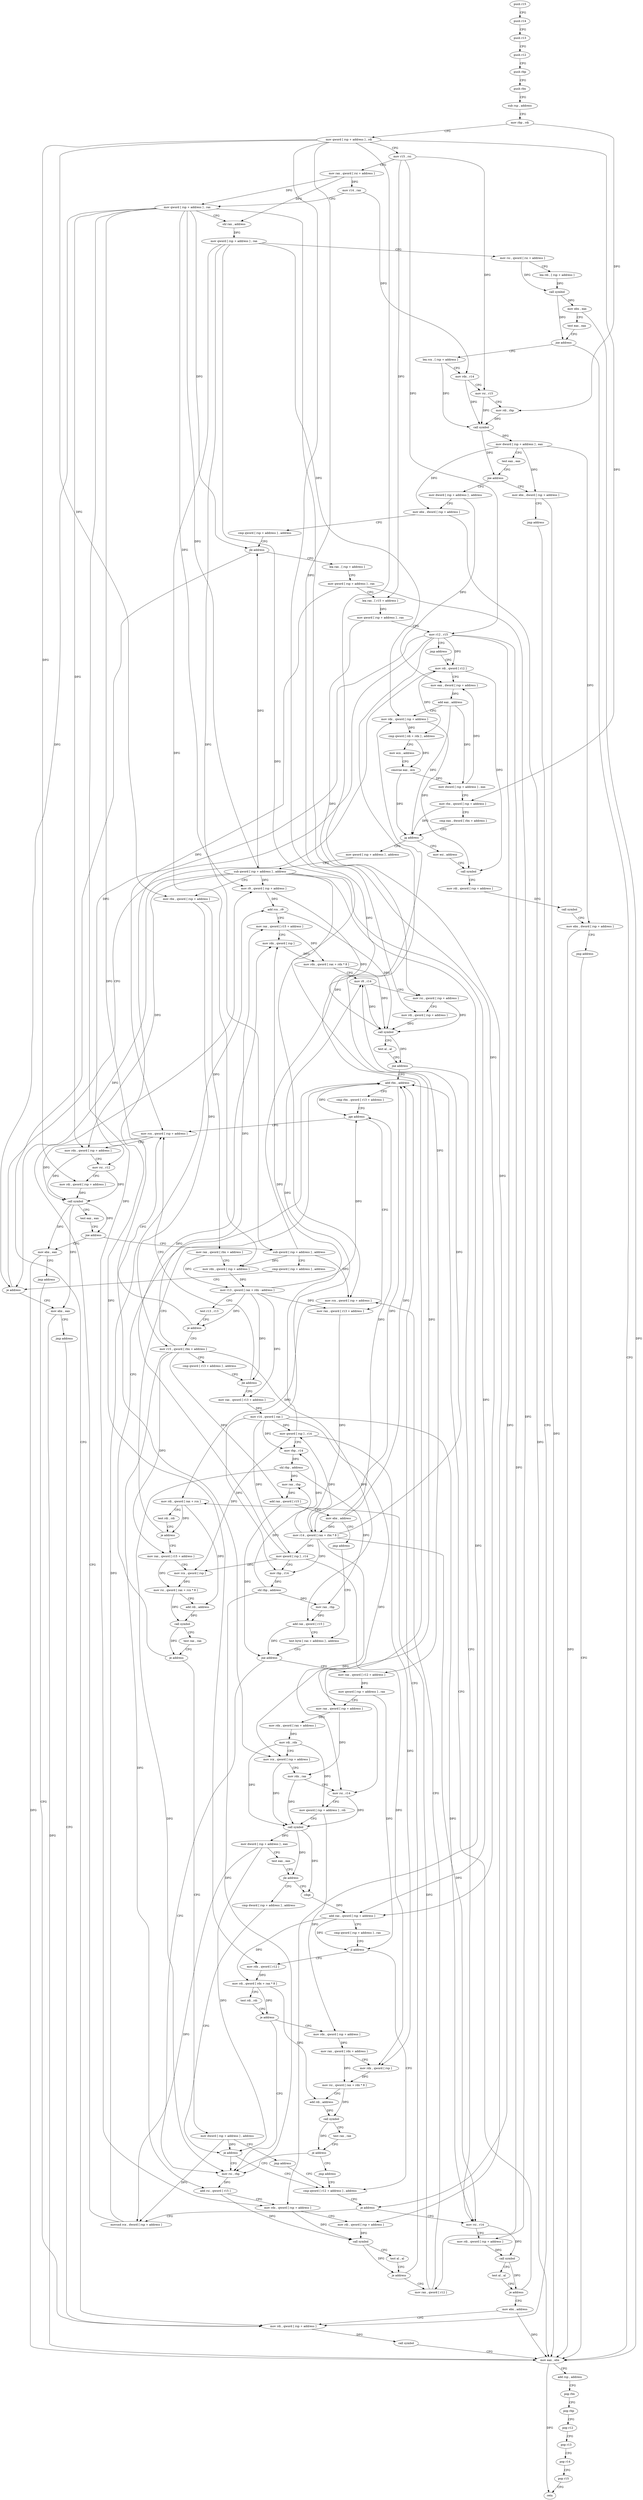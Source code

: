 digraph "func" {
"252934" [label = "push r15" ]
"252936" [label = "push r14" ]
"252938" [label = "push r13" ]
"252940" [label = "push r12" ]
"252942" [label = "push rbp" ]
"252943" [label = "push rbx" ]
"252944" [label = "sub rsp , address" ]
"252948" [label = "mov rbp , rdi" ]
"252951" [label = "mov qword [ rsp + address ] , rdi" ]
"252956" [label = "mov r15 , rsi" ]
"252959" [label = "mov rax , qword [ rsi + address ]" ]
"252963" [label = "mov r14 , rax" ]
"252966" [label = "mov qword [ rsp + address ] , rax" ]
"252971" [label = "shl rax , address" ]
"252975" [label = "mov qword [ rsp + address ] , rax" ]
"252980" [label = "mov rsi , qword [ rsi + address ]" ]
"252984" [label = "lea rdi , [ rsp + address ]" ]
"252989" [label = "call symbol" ]
"252994" [label = "mov ebx , eax" ]
"252996" [label = "test eax , eax" ]
"252998" [label = "jne address" ]
"253673" [label = "mov eax , ebx" ]
"253004" [label = "lea rcx , [ rsp + address ]" ]
"253675" [label = "add rsp , address" ]
"253679" [label = "pop rbx" ]
"253680" [label = "pop rbp" ]
"253681" [label = "pop r12" ]
"253683" [label = "pop r13" ]
"253685" [label = "pop r14" ]
"253687" [label = "pop r15" ]
"253689" [label = "retn" ]
"253009" [label = "mov rdx , r14" ]
"253012" [label = "mov rsi , r15" ]
"253015" [label = "mov rdi , rbp" ]
"253018" [label = "call symbol" ]
"253023" [label = "mov dword [ rsp + address ] , eax" ]
"253027" [label = "test eax , eax" ]
"253029" [label = "jne address" ]
"253652" [label = "mov ebx , dword [ rsp + address ]" ]
"253035" [label = "mov dword [ rsp + address ] , address" ]
"253656" [label = "jmp address" ]
"253663" [label = "mov rdi , qword [ rsp + address ]" ]
"253043" [label = "mov ebx , dword [ rsp + address ]" ]
"253047" [label = "cmp qword [ rsp + address ] , address" ]
"253053" [label = "jle address" ]
"253059" [label = "lea rax , [ rsp + address ]" ]
"253668" [label = "call symbol" ]
"253064" [label = "mov qword [ rsp + address ] , rax" ]
"253069" [label = "lea rax , [ r15 + address ]" ]
"253073" [label = "mov qword [ rsp + address ] , rax" ]
"253078" [label = "mov r12 , r15" ]
"253081" [label = "jmp address" ]
"253496" [label = "mov rdi , qword [ r12 ]" ]
"253500" [label = "mov eax , dword [ rsp + address ]" ]
"253504" [label = "add eax , address" ]
"253507" [label = "mov rdx , qword [ rsp + address ]" ]
"253512" [label = "cmp qword [ rdi + rdx ] , address" ]
"253517" [label = "mov ecx , address" ]
"253522" [label = "cmovne eax , ecx" ]
"253525" [label = "mov dword [ rsp + address ] , eax" ]
"253529" [label = "mov rbx , qword [ rsp + address ]" ]
"253534" [label = "cmp eax , dword [ rbx + address ]" ]
"253540" [label = "jg address" ]
"253086" [label = "mov esi , address" ]
"253546" [label = "mov qword [ rsp + address ] , address" ]
"253091" [label = "call symbol" ]
"253096" [label = "mov rdi , qword [ rsp + address ]" ]
"253101" [label = "call symbol" ]
"253106" [label = "mov ebx , dword [ rsp + address ]" ]
"253110" [label = "jmp address" ]
"253555" [label = "sub qword [ rsp + address ] , address" ]
"253561" [label = "mov rbx , qword [ rsp + address ]" ]
"253566" [label = "mov rax , qword [ rbx + address ]" ]
"253573" [label = "mov rdx , qword [ rsp + address ]" ]
"253578" [label = "mov r13 , qword [ rax + rdx - address ]" ]
"253583" [label = "test r13 , r13" ]
"253586" [label = "je address" ]
"253447" [label = "mov rcx , qword [ rsp + address ]" ]
"253592" [label = "mov r15 , qword [ rbx + address ]" ]
"253452" [label = "mov rdx , qword [ rsp + address ]" ]
"253457" [label = "mov rsi , r12" ]
"253460" [label = "mov rdi , qword [ rsp + address ]" ]
"253465" [label = "call symbol" ]
"253470" [label = "test eax , eax" ]
"253472" [label = "jne address" ]
"253644" [label = "mov ebx , eax" ]
"253478" [label = "sub qword [ rsp + address ] , address" ]
"253599" [label = "cmp qword [ r13 + address ] , address" ]
"253604" [label = "jle address" ]
"253610" [label = "mov rax , qword [ r13 + address ]" ]
"253646" [label = "jmp address" ]
"253484" [label = "cmp qword [ rsp + address ] , address" ]
"253490" [label = "je address" ]
"253648" [label = "mov ebx , eax" ]
"253614" [label = "mov r14 , qword [ rax ]" ]
"253617" [label = "mov qword [ rsp ] , r14" ]
"253621" [label = "mov rbp , r14" ]
"253624" [label = "shl rbp , address" ]
"253628" [label = "mov rax , rbp" ]
"253631" [label = "add rax , qword [ r15 ]" ]
"253634" [label = "mov ebx , address" ]
"253639" [label = "jmp address" ]
"253355" [label = "test byte [ rax + address ] , address" ]
"253650" [label = "jmp address" ]
"253359" [label = "jne address" ]
"253115" [label = "mov rax , qword [ r12 + address ]" ]
"253365" [label = "mov rsi , rbp" ]
"253120" [label = "mov qword [ rsp + address ] , rax" ]
"253125" [label = "mov rax , qword [ rsp + address ]" ]
"253130" [label = "mov rdx , qword [ rax + address ]" ]
"253137" [label = "mov rdi , rdx" ]
"253140" [label = "mov rcx , qword [ rsp + address ]" ]
"253145" [label = "mov rdx , rax" ]
"253148" [label = "mov rsi , r14" ]
"253151" [label = "mov qword [ rsp + address ] , rdi" ]
"253156" [label = "call symbol" ]
"253161" [label = "mov dword [ rsp + address ] , eax" ]
"253165" [label = "test eax , eax" ]
"253167" [label = "jle address" ]
"253237" [label = "cmp dword [ rsp + address ] , address" ]
"253169" [label = "cdqe" ]
"253368" [label = "add rsi , qword [ r15 ]" ]
"253371" [label = "mov rdx , qword [ rsp + address ]" ]
"253376" [label = "mov rdi , qword [ rsp + address ]" ]
"253381" [label = "call symbol" ]
"253386" [label = "test al , al" ]
"253388" [label = "je address" ]
"253320" [label = "add rbx , address" ]
"253390" [label = "mov rax , qword [ r12 ]" ]
"253242" [label = "je address" ]
"253244" [label = "cmp qword [ r12 + address ] , address" ]
"253171" [label = "add rax , qword [ rsp + address ]" ]
"253176" [label = "cmp qword [ rsp + address ] , rax" ]
"253181" [label = "jl address" ]
"253183" [label = "mov rdx , qword [ r12 ]" ]
"253324" [label = "cmp rbx , qword [ r13 + address ]" ]
"253328" [label = "jge address" ]
"253330" [label = "mov rax , qword [ r13 + address ]" ]
"253394" [label = "mov rcx , qword [ rsp + address ]" ]
"253399" [label = "mov rdi , qword [ rax + rcx ]" ]
"253403" [label = "test rdi , rdi" ]
"253406" [label = "je address" ]
"253408" [label = "mov rax , qword [ r15 + address ]" ]
"253250" [label = "je address" ]
"253299" [label = "mov rsi , r14" ]
"253252" [label = "movsxd rcx , dword [ rsp + address ]" ]
"253187" [label = "mov rdi , qword [ rdx + rax * 8 ]" ]
"253191" [label = "test rdi , rdi" ]
"253194" [label = "je address" ]
"253200" [label = "mov rdx , qword [ rsp + address ]" ]
"253334" [label = "mov r14 , qword [ rax + rbx * 8 ]" ]
"253338" [label = "mov qword [ rsp ] , r14" ]
"253342" [label = "mov rbp , r14" ]
"253345" [label = "shl rbp , address" ]
"253349" [label = "mov rax , rbp" ]
"253352" [label = "add rax , qword [ r15 ]" ]
"253412" [label = "mov rcx , qword [ rsp ]" ]
"253416" [label = "mov rsi , qword [ rax + rcx * 8 ]" ]
"253420" [label = "add rdi , address" ]
"253424" [label = "call symbol" ]
"253429" [label = "test rax , rax" ]
"253432" [label = "je address" ]
"253434" [label = "mov dword [ rsp + address ] , address" ]
"253302" [label = "mov rdi , qword [ rsp + address ]" ]
"253307" [label = "call symbol" ]
"253312" [label = "test al , al" ]
"253314" [label = "je address" ]
"253658" [label = "mov ebx , address" ]
"253257" [label = "mov r9 , qword [ rsp + address ]" ]
"253262" [label = "add rcx , r9" ]
"253265" [label = "mov rax , qword [ r15 + address ]" ]
"253269" [label = "mov rdx , qword [ rsp ]" ]
"253273" [label = "mov rdx , qword [ rax + rdx * 8 ]" ]
"253277" [label = "mov r8 , r14" ]
"253280" [label = "mov rsi , qword [ rsp + address ]" ]
"253285" [label = "mov rdi , qword [ rsp + address ]" ]
"253290" [label = "call symbol" ]
"253295" [label = "test al , al" ]
"253297" [label = "jne address" ]
"253205" [label = "mov rax , qword [ rdx + address ]" ]
"253209" [label = "mov rdx , qword [ rsp ]" ]
"253213" [label = "mov rsi , qword [ rax + rdx * 8 ]" ]
"253217" [label = "add rdi , address" ]
"253221" [label = "call symbol" ]
"253226" [label = "test rax , rax" ]
"253229" [label = "je address" ]
"253235" [label = "jmp address" ]
"253442" [label = "jmp address" ]
"252934" -> "252936" [ label = "CFG" ]
"252936" -> "252938" [ label = "CFG" ]
"252938" -> "252940" [ label = "CFG" ]
"252940" -> "252942" [ label = "CFG" ]
"252942" -> "252943" [ label = "CFG" ]
"252943" -> "252944" [ label = "CFG" ]
"252944" -> "252948" [ label = "CFG" ]
"252948" -> "252951" [ label = "CFG" ]
"252948" -> "253015" [ label = "DFG" ]
"252951" -> "252956" [ label = "CFG" ]
"252951" -> "253529" [ label = "DFG" ]
"252951" -> "253561" [ label = "DFG" ]
"252951" -> "253460" [ label = "DFG" ]
"252951" -> "253125" [ label = "DFG" ]
"252951" -> "253376" [ label = "DFG" ]
"252951" -> "253285" [ label = "DFG" ]
"252956" -> "252959" [ label = "CFG" ]
"252956" -> "253012" [ label = "DFG" ]
"252956" -> "253069" [ label = "DFG" ]
"252956" -> "253078" [ label = "DFG" ]
"252959" -> "252963" [ label = "DFG" ]
"252959" -> "252966" [ label = "DFG" ]
"252959" -> "252971" [ label = "DFG" ]
"252963" -> "252966" [ label = "CFG" ]
"252963" -> "253009" [ label = "DFG" ]
"252966" -> "252971" [ label = "CFG" ]
"252966" -> "253053" [ label = "DFG" ]
"252966" -> "253555" [ label = "DFG" ]
"252966" -> "253452" [ label = "DFG" ]
"252966" -> "253490" [ label = "DFG" ]
"252966" -> "253140" [ label = "DFG" ]
"252966" -> "253371" [ label = "DFG" ]
"252966" -> "253171" [ label = "DFG" ]
"252966" -> "253257" [ label = "DFG" ]
"252971" -> "252975" [ label = "DFG" ]
"252975" -> "252980" [ label = "CFG" ]
"252975" -> "253507" [ label = "DFG" ]
"252975" -> "253573" [ label = "DFG" ]
"252975" -> "253478" [ label = "DFG" ]
"252975" -> "253394" [ label = "DFG" ]
"252980" -> "252984" [ label = "CFG" ]
"252980" -> "252989" [ label = "DFG" ]
"252984" -> "252989" [ label = "DFG" ]
"252989" -> "252994" [ label = "DFG" ]
"252989" -> "252998" [ label = "DFG" ]
"252994" -> "252996" [ label = "CFG" ]
"252994" -> "253673" [ label = "DFG" ]
"252996" -> "252998" [ label = "CFG" ]
"252998" -> "253673" [ label = "CFG" ]
"252998" -> "253004" [ label = "CFG" ]
"253673" -> "253675" [ label = "CFG" ]
"253673" -> "253689" [ label = "DFG" ]
"253004" -> "253009" [ label = "CFG" ]
"253004" -> "253018" [ label = "DFG" ]
"253675" -> "253679" [ label = "CFG" ]
"253679" -> "253680" [ label = "CFG" ]
"253680" -> "253681" [ label = "CFG" ]
"253681" -> "253683" [ label = "CFG" ]
"253683" -> "253685" [ label = "CFG" ]
"253685" -> "253687" [ label = "CFG" ]
"253687" -> "253689" [ label = "CFG" ]
"253009" -> "253012" [ label = "CFG" ]
"253009" -> "253018" [ label = "DFG" ]
"253012" -> "253015" [ label = "CFG" ]
"253012" -> "253018" [ label = "DFG" ]
"253015" -> "253018" [ label = "DFG" ]
"253018" -> "253023" [ label = "DFG" ]
"253018" -> "253029" [ label = "DFG" ]
"253023" -> "253027" [ label = "CFG" ]
"253023" -> "253652" [ label = "DFG" ]
"253023" -> "253043" [ label = "DFG" ]
"253023" -> "253106" [ label = "DFG" ]
"253027" -> "253029" [ label = "CFG" ]
"253029" -> "253652" [ label = "CFG" ]
"253029" -> "253035" [ label = "CFG" ]
"253652" -> "253656" [ label = "CFG" ]
"253652" -> "253673" [ label = "DFG" ]
"253035" -> "253043" [ label = "CFG" ]
"253035" -> "253500" [ label = "DFG" ]
"253656" -> "253663" [ label = "CFG" ]
"253663" -> "253668" [ label = "DFG" ]
"253043" -> "253047" [ label = "CFG" ]
"253043" -> "253673" [ label = "DFG" ]
"253047" -> "253053" [ label = "CFG" ]
"253053" -> "253663" [ label = "CFG" ]
"253053" -> "253059" [ label = "CFG" ]
"253059" -> "253064" [ label = "CFG" ]
"253668" -> "253673" [ label = "CFG" ]
"253064" -> "253069" [ label = "CFG" ]
"253064" -> "253447" [ label = "DFG" ]
"253064" -> "253302" [ label = "DFG" ]
"253069" -> "253073" [ label = "DFG" ]
"253073" -> "253078" [ label = "CFG" ]
"253073" -> "253280" [ label = "DFG" ]
"253078" -> "253081" [ label = "CFG" ]
"253078" -> "253496" [ label = "DFG" ]
"253078" -> "253457" [ label = "DFG" ]
"253078" -> "253115" [ label = "DFG" ]
"253078" -> "253390" [ label = "DFG" ]
"253078" -> "253250" [ label = "DFG" ]
"253078" -> "253183" [ label = "DFG" ]
"253081" -> "253496" [ label = "CFG" ]
"253496" -> "253500" [ label = "CFG" ]
"253496" -> "253512" [ label = "DFG" ]
"253496" -> "253091" [ label = "DFG" ]
"253500" -> "253504" [ label = "DFG" ]
"253504" -> "253507" [ label = "CFG" ]
"253504" -> "253525" [ label = "DFG" ]
"253504" -> "253540" [ label = "DFG" ]
"253507" -> "253512" [ label = "DFG" ]
"253507" -> "253091" [ label = "DFG" ]
"253512" -> "253517" [ label = "CFG" ]
"253512" -> "253522" [ label = "DFG" ]
"253517" -> "253522" [ label = "CFG" ]
"253522" -> "253525" [ label = "DFG" ]
"253522" -> "253540" [ label = "DFG" ]
"253525" -> "253529" [ label = "CFG" ]
"253525" -> "253500" [ label = "DFG" ]
"253529" -> "253534" [ label = "CFG" ]
"253529" -> "253540" [ label = "DFG" ]
"253534" -> "253540" [ label = "CFG" ]
"253540" -> "253086" [ label = "CFG" ]
"253540" -> "253546" [ label = "CFG" ]
"253086" -> "253091" [ label = "CFG" ]
"253546" -> "253555" [ label = "CFG" ]
"253091" -> "253096" [ label = "CFG" ]
"253096" -> "253101" [ label = "DFG" ]
"253101" -> "253106" [ label = "CFG" ]
"253106" -> "253110" [ label = "CFG" ]
"253106" -> "253673" [ label = "DFG" ]
"253110" -> "253673" [ label = "CFG" ]
"253555" -> "253561" [ label = "CFG" ]
"253555" -> "253053" [ label = "DFG" ]
"253555" -> "253452" [ label = "DFG" ]
"253555" -> "253490" [ label = "DFG" ]
"253555" -> "253140" [ label = "DFG" ]
"253555" -> "253371" [ label = "DFG" ]
"253555" -> "253171" [ label = "DFG" ]
"253555" -> "253257" [ label = "DFG" ]
"253561" -> "253566" [ label = "DFG" ]
"253561" -> "253592" [ label = "DFG" ]
"253566" -> "253573" [ label = "CFG" ]
"253566" -> "253578" [ label = "DFG" ]
"253573" -> "253578" [ label = "DFG" ]
"253578" -> "253583" [ label = "CFG" ]
"253578" -> "253586" [ label = "DFG" ]
"253578" -> "253604" [ label = "DFG" ]
"253578" -> "253610" [ label = "DFG" ]
"253578" -> "253328" [ label = "DFG" ]
"253578" -> "253330" [ label = "DFG" ]
"253583" -> "253586" [ label = "CFG" ]
"253586" -> "253447" [ label = "CFG" ]
"253586" -> "253592" [ label = "CFG" ]
"253447" -> "253452" [ label = "CFG" ]
"253447" -> "253465" [ label = "DFG" ]
"253592" -> "253599" [ label = "CFG" ]
"253592" -> "253631" [ label = "DFG" ]
"253592" -> "253368" [ label = "DFG" ]
"253592" -> "253352" [ label = "DFG" ]
"253592" -> "253408" [ label = "DFG" ]
"253592" -> "253265" [ label = "DFG" ]
"253452" -> "253457" [ label = "CFG" ]
"253452" -> "253465" [ label = "DFG" ]
"253457" -> "253460" [ label = "CFG" ]
"253457" -> "253465" [ label = "DFG" ]
"253460" -> "253465" [ label = "DFG" ]
"253465" -> "253470" [ label = "CFG" ]
"253465" -> "253472" [ label = "DFG" ]
"253465" -> "253644" [ label = "DFG" ]
"253465" -> "253648" [ label = "DFG" ]
"253470" -> "253472" [ label = "CFG" ]
"253472" -> "253644" [ label = "CFG" ]
"253472" -> "253478" [ label = "CFG" ]
"253644" -> "253646" [ label = "CFG" ]
"253644" -> "253673" [ label = "DFG" ]
"253478" -> "253484" [ label = "CFG" ]
"253478" -> "253507" [ label = "DFG" ]
"253478" -> "253573" [ label = "DFG" ]
"253478" -> "253394" [ label = "DFG" ]
"253599" -> "253604" [ label = "CFG" ]
"253604" -> "253447" [ label = "CFG" ]
"253604" -> "253610" [ label = "CFG" ]
"253610" -> "253614" [ label = "DFG" ]
"253646" -> "253663" [ label = "CFG" ]
"253484" -> "253490" [ label = "CFG" ]
"253490" -> "253648" [ label = "CFG" ]
"253490" -> "253496" [ label = "CFG" ]
"253648" -> "253650" [ label = "CFG" ]
"253648" -> "253673" [ label = "DFG" ]
"253614" -> "253617" [ label = "DFG" ]
"253614" -> "253621" [ label = "DFG" ]
"253614" -> "253148" [ label = "DFG" ]
"253614" -> "253338" [ label = "DFG" ]
"253614" -> "253342" [ label = "DFG" ]
"253614" -> "253299" [ label = "DFG" ]
"253614" -> "253277" [ label = "DFG" ]
"253617" -> "253621" [ label = "CFG" ]
"253617" -> "253412" [ label = "DFG" ]
"253617" -> "253269" [ label = "DFG" ]
"253617" -> "253209" [ label = "DFG" ]
"253621" -> "253624" [ label = "DFG" ]
"253624" -> "253628" [ label = "DFG" ]
"253624" -> "253365" [ label = "DFG" ]
"253624" -> "253349" [ label = "DFG" ]
"253628" -> "253631" [ label = "DFG" ]
"253631" -> "253634" [ label = "CFG" ]
"253631" -> "253359" [ label = "DFG" ]
"253634" -> "253639" [ label = "CFG" ]
"253634" -> "253320" [ label = "DFG" ]
"253634" -> "253328" [ label = "DFG" ]
"253634" -> "253334" [ label = "DFG" ]
"253639" -> "253355" [ label = "CFG" ]
"253355" -> "253359" [ label = "CFG" ]
"253650" -> "253663" [ label = "CFG" ]
"253359" -> "253115" [ label = "CFG" ]
"253359" -> "253365" [ label = "CFG" ]
"253115" -> "253120" [ label = "DFG" ]
"253365" -> "253368" [ label = "DFG" ]
"253120" -> "253125" [ label = "CFG" ]
"253120" -> "253181" [ label = "DFG" ]
"253125" -> "253130" [ label = "DFG" ]
"253125" -> "253145" [ label = "DFG" ]
"253130" -> "253137" [ label = "DFG" ]
"253137" -> "253140" [ label = "CFG" ]
"253137" -> "253151" [ label = "DFG" ]
"253137" -> "253156" [ label = "DFG" ]
"253140" -> "253145" [ label = "CFG" ]
"253140" -> "253156" [ label = "DFG" ]
"253145" -> "253148" [ label = "CFG" ]
"253145" -> "253156" [ label = "DFG" ]
"253148" -> "253151" [ label = "CFG" ]
"253148" -> "253156" [ label = "DFG" ]
"253151" -> "253156" [ label = "CFG" ]
"253151" -> "253200" [ label = "DFG" ]
"253156" -> "253161" [ label = "DFG" ]
"253156" -> "253167" [ label = "DFG" ]
"253156" -> "253169" [ label = "DFG" ]
"253161" -> "253165" [ label = "CFG" ]
"253161" -> "253242" [ label = "DFG" ]
"253161" -> "253252" [ label = "DFG" ]
"253165" -> "253167" [ label = "CFG" ]
"253167" -> "253237" [ label = "CFG" ]
"253167" -> "253169" [ label = "CFG" ]
"253237" -> "253242" [ label = "CFG" ]
"253169" -> "253171" [ label = "DFG" ]
"253368" -> "253371" [ label = "CFG" ]
"253368" -> "253381" [ label = "DFG" ]
"253371" -> "253376" [ label = "CFG" ]
"253371" -> "253381" [ label = "DFG" ]
"253376" -> "253381" [ label = "DFG" ]
"253381" -> "253386" [ label = "CFG" ]
"253381" -> "253388" [ label = "DFG" ]
"253386" -> "253388" [ label = "CFG" ]
"253388" -> "253320" [ label = "CFG" ]
"253388" -> "253390" [ label = "CFG" ]
"253320" -> "253324" [ label = "CFG" ]
"253320" -> "253328" [ label = "DFG" ]
"253320" -> "253334" [ label = "DFG" ]
"253390" -> "253394" [ label = "CFG" ]
"253390" -> "253399" [ label = "DFG" ]
"253242" -> "253365" [ label = "CFG" ]
"253242" -> "253244" [ label = "CFG" ]
"253244" -> "253250" [ label = "CFG" ]
"253171" -> "253176" [ label = "CFG" ]
"253171" -> "253181" [ label = "DFG" ]
"253171" -> "253187" [ label = "DFG" ]
"253176" -> "253181" [ label = "CFG" ]
"253181" -> "253244" [ label = "CFG" ]
"253181" -> "253183" [ label = "CFG" ]
"253183" -> "253187" [ label = "DFG" ]
"253324" -> "253328" [ label = "CFG" ]
"253328" -> "253447" [ label = "CFG" ]
"253328" -> "253330" [ label = "CFG" ]
"253330" -> "253334" [ label = "DFG" ]
"253394" -> "253399" [ label = "DFG" ]
"253399" -> "253403" [ label = "CFG" ]
"253399" -> "253406" [ label = "DFG" ]
"253399" -> "253420" [ label = "DFG" ]
"253403" -> "253406" [ label = "CFG" ]
"253406" -> "253320" [ label = "CFG" ]
"253406" -> "253408" [ label = "CFG" ]
"253408" -> "253412" [ label = "CFG" ]
"253408" -> "253416" [ label = "DFG" ]
"253250" -> "253299" [ label = "CFG" ]
"253250" -> "253252" [ label = "CFG" ]
"253299" -> "253302" [ label = "CFG" ]
"253299" -> "253307" [ label = "DFG" ]
"253252" -> "253257" [ label = "CFG" ]
"253252" -> "253262" [ label = "DFG" ]
"253187" -> "253191" [ label = "CFG" ]
"253187" -> "253194" [ label = "DFG" ]
"253187" -> "253217" [ label = "DFG" ]
"253191" -> "253194" [ label = "CFG" ]
"253194" -> "253365" [ label = "CFG" ]
"253194" -> "253200" [ label = "CFG" ]
"253200" -> "253205" [ label = "DFG" ]
"253334" -> "253338" [ label = "DFG" ]
"253334" -> "253617" [ label = "DFG" ]
"253334" -> "253621" [ label = "DFG" ]
"253334" -> "253148" [ label = "DFG" ]
"253334" -> "253342" [ label = "DFG" ]
"253334" -> "253299" [ label = "DFG" ]
"253334" -> "253277" [ label = "DFG" ]
"253338" -> "253342" [ label = "CFG" ]
"253338" -> "253412" [ label = "DFG" ]
"253338" -> "253269" [ label = "DFG" ]
"253338" -> "253209" [ label = "DFG" ]
"253342" -> "253345" [ label = "DFG" ]
"253345" -> "253349" [ label = "DFG" ]
"253345" -> "253628" [ label = "DFG" ]
"253345" -> "253365" [ label = "DFG" ]
"253349" -> "253352" [ label = "DFG" ]
"253352" -> "253355" [ label = "CFG" ]
"253352" -> "253359" [ label = "DFG" ]
"253412" -> "253416" [ label = "DFG" ]
"253416" -> "253420" [ label = "CFG" ]
"253416" -> "253424" [ label = "DFG" ]
"253420" -> "253424" [ label = "DFG" ]
"253424" -> "253429" [ label = "CFG" ]
"253424" -> "253432" [ label = "DFG" ]
"253429" -> "253432" [ label = "CFG" ]
"253432" -> "253320" [ label = "CFG" ]
"253432" -> "253434" [ label = "CFG" ]
"253434" -> "253442" [ label = "CFG" ]
"253434" -> "253242" [ label = "DFG" ]
"253434" -> "253252" [ label = "DFG" ]
"253302" -> "253307" [ label = "DFG" ]
"253307" -> "253312" [ label = "CFG" ]
"253307" -> "253314" [ label = "DFG" ]
"253312" -> "253314" [ label = "CFG" ]
"253314" -> "253658" [ label = "CFG" ]
"253314" -> "253320" [ label = "CFG" ]
"253658" -> "253663" [ label = "CFG" ]
"253658" -> "253673" [ label = "DFG" ]
"253257" -> "253262" [ label = "DFG" ]
"253257" -> "253290" [ label = "DFG" ]
"253262" -> "253265" [ label = "CFG" ]
"253262" -> "253290" [ label = "DFG" ]
"253265" -> "253269" [ label = "CFG" ]
"253265" -> "253273" [ label = "DFG" ]
"253269" -> "253273" [ label = "DFG" ]
"253273" -> "253277" [ label = "CFG" ]
"253273" -> "253290" [ label = "DFG" ]
"253277" -> "253280" [ label = "CFG" ]
"253277" -> "253290" [ label = "DFG" ]
"253280" -> "253285" [ label = "CFG" ]
"253280" -> "253290" [ label = "DFG" ]
"253285" -> "253290" [ label = "DFG" ]
"253290" -> "253295" [ label = "CFG" ]
"253290" -> "253297" [ label = "DFG" ]
"253295" -> "253297" [ label = "CFG" ]
"253297" -> "253320" [ label = "CFG" ]
"253297" -> "253299" [ label = "CFG" ]
"253205" -> "253209" [ label = "CFG" ]
"253205" -> "253213" [ label = "DFG" ]
"253209" -> "253213" [ label = "DFG" ]
"253213" -> "253217" [ label = "CFG" ]
"253213" -> "253221" [ label = "DFG" ]
"253217" -> "253221" [ label = "DFG" ]
"253221" -> "253226" [ label = "CFG" ]
"253221" -> "253229" [ label = "DFG" ]
"253226" -> "253229" [ label = "CFG" ]
"253229" -> "253365" [ label = "CFG" ]
"253229" -> "253235" [ label = "CFG" ]
"253235" -> "253244" [ label = "CFG" ]
"253442" -> "253244" [ label = "CFG" ]
}
